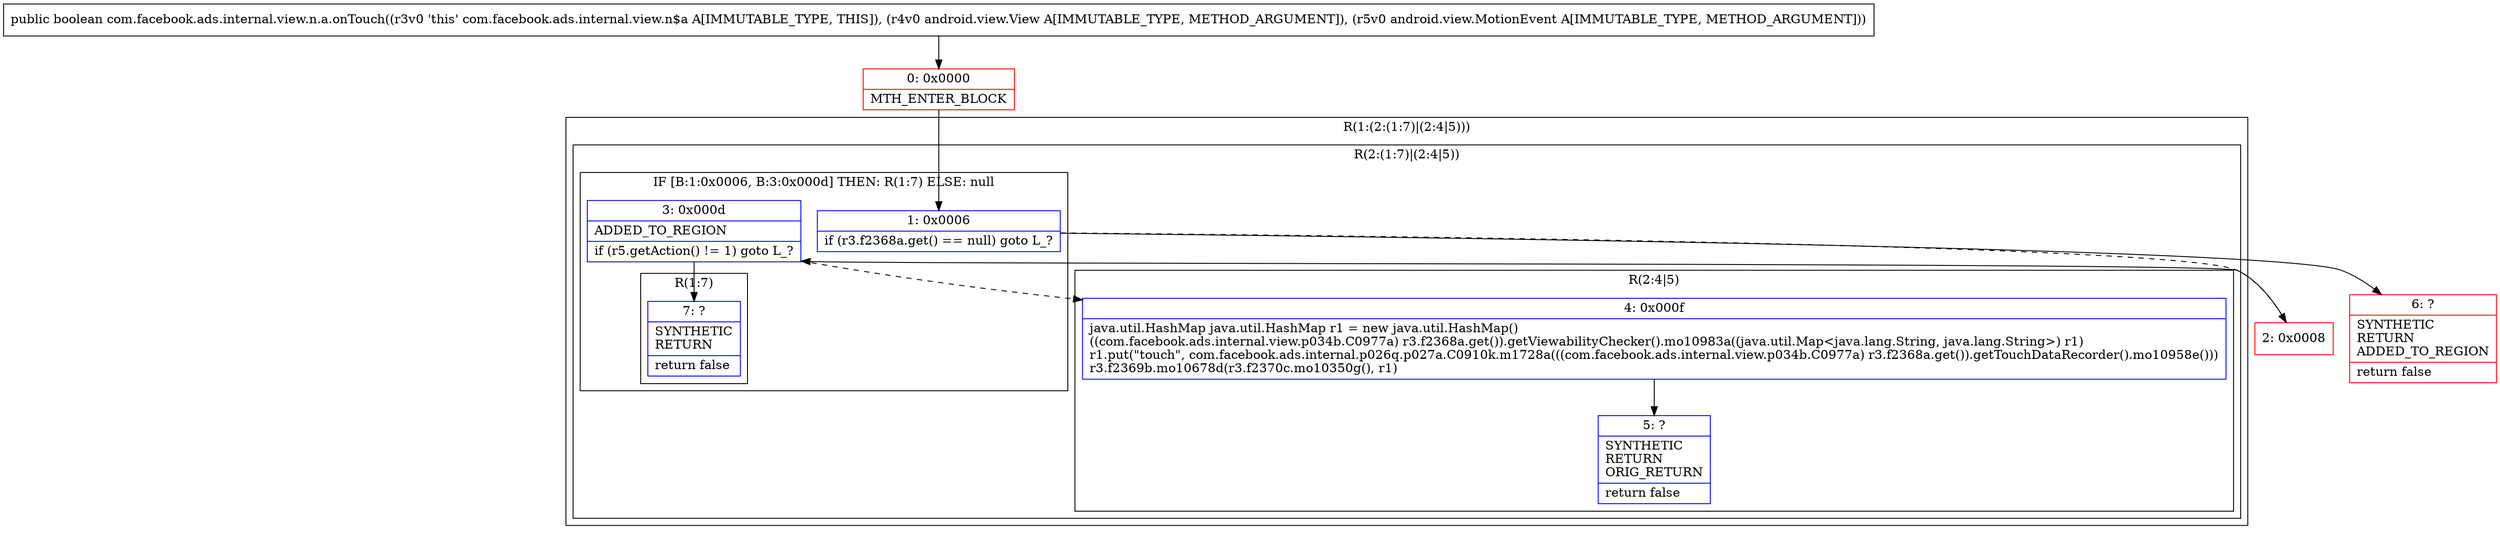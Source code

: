 digraph "CFG forcom.facebook.ads.internal.view.n.a.onTouch(Landroid\/view\/View;Landroid\/view\/MotionEvent;)Z" {
subgraph cluster_Region_57362575 {
label = "R(1:(2:(1:7)|(2:4|5)))";
node [shape=record,color=blue];
subgraph cluster_Region_2111388666 {
label = "R(2:(1:7)|(2:4|5))";
node [shape=record,color=blue];
subgraph cluster_IfRegion_98610660 {
label = "IF [B:1:0x0006, B:3:0x000d] THEN: R(1:7) ELSE: null";
node [shape=record,color=blue];
Node_1 [shape=record,label="{1\:\ 0x0006|if (r3.f2368a.get() == null) goto L_?\l}"];
Node_3 [shape=record,label="{3\:\ 0x000d|ADDED_TO_REGION\l|if (r5.getAction() != 1) goto L_?\l}"];
subgraph cluster_Region_1217068066 {
label = "R(1:7)";
node [shape=record,color=blue];
Node_7 [shape=record,label="{7\:\ ?|SYNTHETIC\lRETURN\l|return false\l}"];
}
}
subgraph cluster_Region_1481032634 {
label = "R(2:4|5)";
node [shape=record,color=blue];
Node_4 [shape=record,label="{4\:\ 0x000f|java.util.HashMap java.util.HashMap r1 = new java.util.HashMap()\l((com.facebook.ads.internal.view.p034b.C0977a) r3.f2368a.get()).getViewabilityChecker().mo10983a((java.util.Map\<java.lang.String, java.lang.String\>) r1)\lr1.put(\"touch\", com.facebook.ads.internal.p026q.p027a.C0910k.m1728a(((com.facebook.ads.internal.view.p034b.C0977a) r3.f2368a.get()).getTouchDataRecorder().mo10958e()))\lr3.f2369b.mo10678d(r3.f2370c.mo10350g(), r1)\l}"];
Node_5 [shape=record,label="{5\:\ ?|SYNTHETIC\lRETURN\lORIG_RETURN\l|return false\l}"];
}
}
}
Node_0 [shape=record,color=red,label="{0\:\ 0x0000|MTH_ENTER_BLOCK\l}"];
Node_2 [shape=record,color=red,label="{2\:\ 0x0008}"];
Node_6 [shape=record,color=red,label="{6\:\ ?|SYNTHETIC\lRETURN\lADDED_TO_REGION\l|return false\l}"];
MethodNode[shape=record,label="{public boolean com.facebook.ads.internal.view.n.a.onTouch((r3v0 'this' com.facebook.ads.internal.view.n$a A[IMMUTABLE_TYPE, THIS]), (r4v0 android.view.View A[IMMUTABLE_TYPE, METHOD_ARGUMENT]), (r5v0 android.view.MotionEvent A[IMMUTABLE_TYPE, METHOD_ARGUMENT])) }"];
MethodNode -> Node_0;
Node_1 -> Node_2[style=dashed];
Node_1 -> Node_6;
Node_3 -> Node_4[style=dashed];
Node_3 -> Node_7;
Node_4 -> Node_5;
Node_0 -> Node_1;
Node_2 -> Node_3;
}

